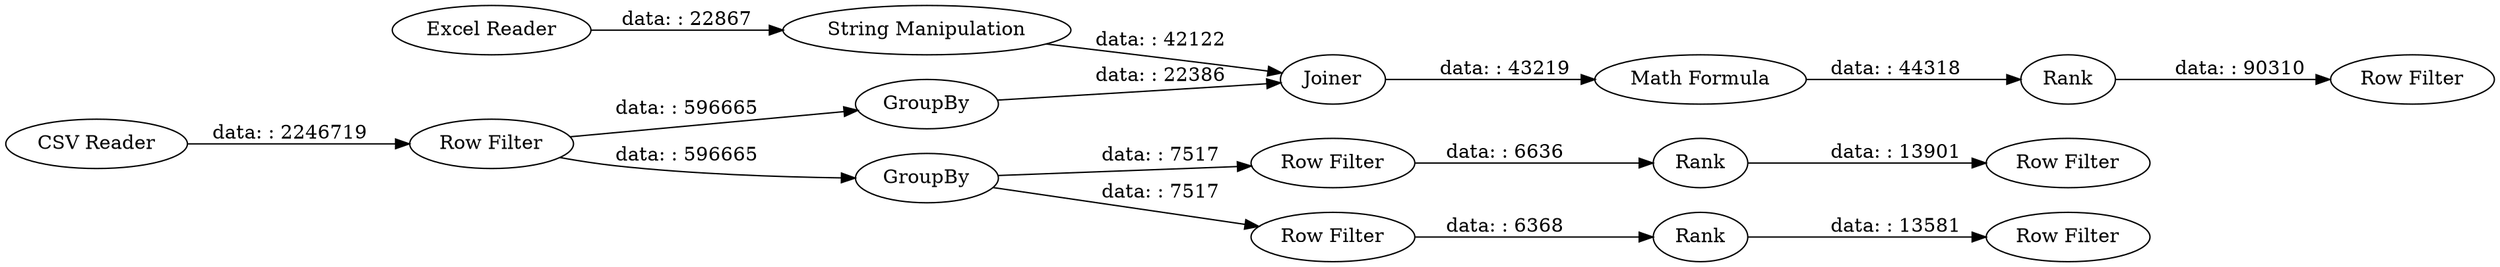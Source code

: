 digraph {
	"8332761721381855886_10" [label=Rank]
	"8332761721381855886_13" [label=Rank]
	"8332761721381855886_1" [label="CSV Reader"]
	"8332761721381855886_2" [label="Excel Reader"]
	"8332761721381855886_15" [label="String Manipulation"]
	"8332761721381855886_17" [label="Math Formula"]
	"8332761721381855886_18" [label=Rank]
	"8332761721381855886_11" [label="Row Filter"]
	"8332761721381855886_16" [label=Joiner]
	"8332761721381855886_5" [label="Row Filter"]
	"8332761721381855886_4" [label="Row Filter"]
	"8332761721381855886_12" [label="Row Filter"]
	"8332761721381855886_8" [label="Row Filter"]
	"8332761721381855886_19" [label="Row Filter"]
	"8332761721381855886_14" [label=GroupBy]
	"8332761721381855886_7" [label=GroupBy]
	"8332761721381855886_14" -> "8332761721381855886_16" [label="data: : 22386"]
	"8332761721381855886_7" -> "8332761721381855886_5" [label="data: : 7517"]
	"8332761721381855886_18" -> "8332761721381855886_19" [label="data: : 90310"]
	"8332761721381855886_10" -> "8332761721381855886_11" [label="data: : 13901"]
	"8332761721381855886_1" -> "8332761721381855886_4" [label="data: : 2246719"]
	"8332761721381855886_16" -> "8332761721381855886_17" [label="data: : 43219"]
	"8332761721381855886_4" -> "8332761721381855886_14" [label="data: : 596665"]
	"8332761721381855886_8" -> "8332761721381855886_13" [label="data: : 6368"]
	"8332761721381855886_15" -> "8332761721381855886_16" [label="data: : 42122"]
	"8332761721381855886_4" -> "8332761721381855886_7" [label="data: : 596665"]
	"8332761721381855886_2" -> "8332761721381855886_15" [label="data: : 22867"]
	"8332761721381855886_5" -> "8332761721381855886_10" [label="data: : 6636"]
	"8332761721381855886_13" -> "8332761721381855886_12" [label="data: : 13581"]
	"8332761721381855886_17" -> "8332761721381855886_18" [label="data: : 44318"]
	"8332761721381855886_7" -> "8332761721381855886_8" [label="data: : 7517"]
	rankdir=LR
}
